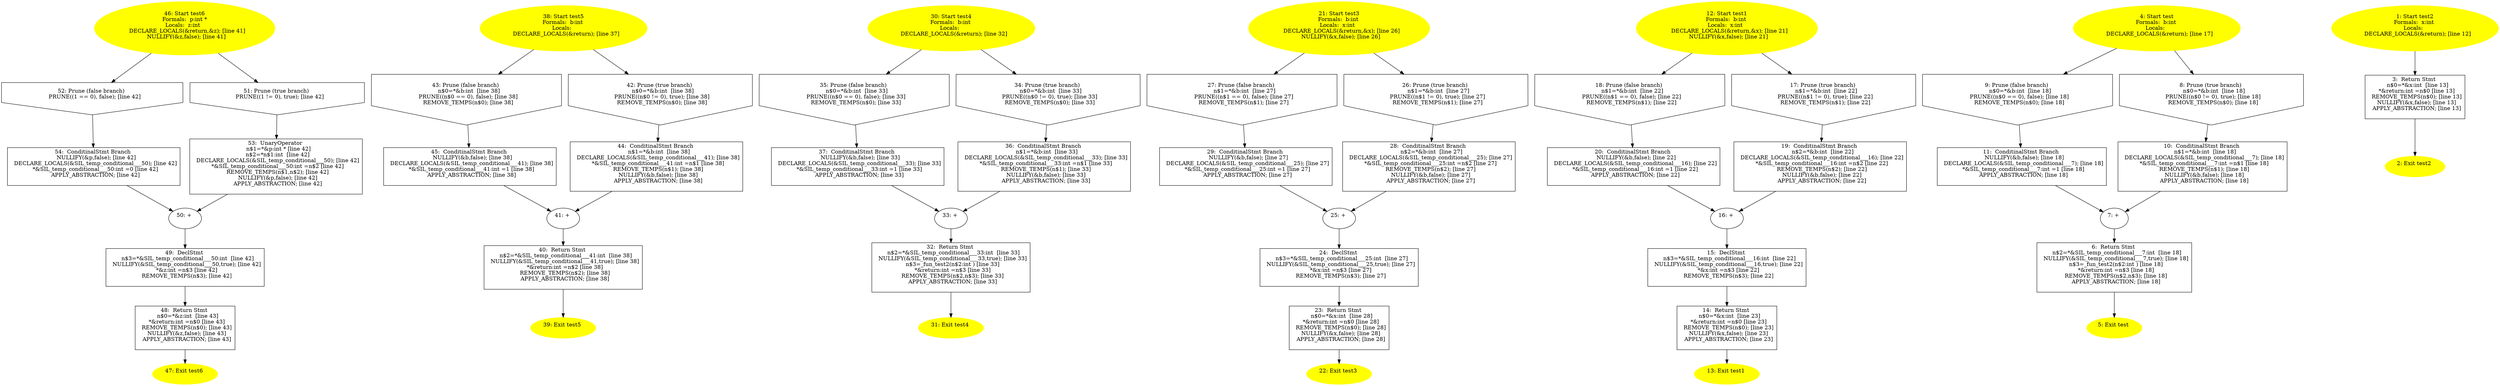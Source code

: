 digraph iCFG {
54 [label="54:  ConditinalStmt Branch \n   NULLIFY(&p,false); [line 42]\n  DECLARE_LOCALS(&SIL_temp_conditional___50); [line 42]\n  *&SIL_temp_conditional___50:int =0 [line 42]\n  APPLY_ABSTRACTION; [line 42]\n " shape="box"]
	

	 54 -> 50 ;
53 [label="53:  UnaryOperator \n   n$1=*&p:int * [line 42]\n  n$2=*n$1:int  [line 42]\n  DECLARE_LOCALS(&SIL_temp_conditional___50); [line 42]\n  *&SIL_temp_conditional___50:int =n$2 [line 42]\n  REMOVE_TEMPS(n$1,n$2); [line 42]\n  NULLIFY(&p,false); [line 42]\n  APPLY_ABSTRACTION; [line 42]\n " shape="box"]
	

	 53 -> 50 ;
52 [label="52: Prune (false branch) \n   PRUNE((1 == 0), false); [line 42]\n " shape="invhouse"]
	

	 52 -> 54 ;
51 [label="51: Prune (true branch) \n   PRUNE((1 != 0), true); [line 42]\n " shape="invhouse"]
	

	 51 -> 53 ;
50 [label="50: + \n  " ]
	

	 50 -> 49 ;
49 [label="49:  DeclStmt \n   n$3=*&SIL_temp_conditional___50:int  [line 42]\n  NULLIFY(&SIL_temp_conditional___50,true); [line 42]\n  *&z:int =n$3 [line 42]\n  REMOVE_TEMPS(n$3); [line 42]\n " shape="box"]
	

	 49 -> 48 ;
48 [label="48:  Return Stmt \n   n$0=*&z:int  [line 43]\n  *&return:int =n$0 [line 43]\n  REMOVE_TEMPS(n$0); [line 43]\n  NULLIFY(&z,false); [line 43]\n  APPLY_ABSTRACTION; [line 43]\n " shape="box"]
	

	 48 -> 47 ;
47 [label="47: Exit test6 \n  " color=yellow style=filled]
	

46 [label="46: Start test6\nFormals:  p:int *\nLocals:  z:int  \n   DECLARE_LOCALS(&return,&z); [line 41]\n  NULLIFY(&z,false); [line 41]\n " color=yellow style=filled]
	

	 46 -> 51 ;
	 46 -> 52 ;
45 [label="45:  ConditinalStmt Branch \n   NULLIFY(&b,false); [line 38]\n  DECLARE_LOCALS(&SIL_temp_conditional___41); [line 38]\n  *&SIL_temp_conditional___41:int =1 [line 38]\n  APPLY_ABSTRACTION; [line 38]\n " shape="box"]
	

	 45 -> 41 ;
44 [label="44:  ConditinalStmt Branch \n   n$1=*&b:int  [line 38]\n  DECLARE_LOCALS(&SIL_temp_conditional___41); [line 38]\n  *&SIL_temp_conditional___41:int =n$1 [line 38]\n  REMOVE_TEMPS(n$1); [line 38]\n  NULLIFY(&b,false); [line 38]\n  APPLY_ABSTRACTION; [line 38]\n " shape="box"]
	

	 44 -> 41 ;
43 [label="43: Prune (false branch) \n   n$0=*&b:int  [line 38]\n  PRUNE((n$0 == 0), false); [line 38]\n  REMOVE_TEMPS(n$0); [line 38]\n " shape="invhouse"]
	

	 43 -> 45 ;
42 [label="42: Prune (true branch) \n   n$0=*&b:int  [line 38]\n  PRUNE((n$0 != 0), true); [line 38]\n  REMOVE_TEMPS(n$0); [line 38]\n " shape="invhouse"]
	

	 42 -> 44 ;
41 [label="41: + \n  " ]
	

	 41 -> 40 ;
40 [label="40:  Return Stmt \n   n$2=*&SIL_temp_conditional___41:int  [line 38]\n  NULLIFY(&SIL_temp_conditional___41,true); [line 38]\n  *&return:int =n$2 [line 38]\n  REMOVE_TEMPS(n$2); [line 38]\n  APPLY_ABSTRACTION; [line 38]\n " shape="box"]
	

	 40 -> 39 ;
39 [label="39: Exit test5 \n  " color=yellow style=filled]
	

38 [label="38: Start test5\nFormals:  b:int \nLocals:  \n   DECLARE_LOCALS(&return); [line 37]\n " color=yellow style=filled]
	

	 38 -> 42 ;
	 38 -> 43 ;
37 [label="37:  ConditinalStmt Branch \n   NULLIFY(&b,false); [line 33]\n  DECLARE_LOCALS(&SIL_temp_conditional___33); [line 33]\n  *&SIL_temp_conditional___33:int =1 [line 33]\n  APPLY_ABSTRACTION; [line 33]\n " shape="box"]
	

	 37 -> 33 ;
36 [label="36:  ConditinalStmt Branch \n   n$1=*&b:int  [line 33]\n  DECLARE_LOCALS(&SIL_temp_conditional___33); [line 33]\n  *&SIL_temp_conditional___33:int =n$1 [line 33]\n  REMOVE_TEMPS(n$1); [line 33]\n  NULLIFY(&b,false); [line 33]\n  APPLY_ABSTRACTION; [line 33]\n " shape="box"]
	

	 36 -> 33 ;
35 [label="35: Prune (false branch) \n   n$0=*&b:int  [line 33]\n  PRUNE((n$0 == 0), false); [line 33]\n  REMOVE_TEMPS(n$0); [line 33]\n " shape="invhouse"]
	

	 35 -> 37 ;
34 [label="34: Prune (true branch) \n   n$0=*&b:int  [line 33]\n  PRUNE((n$0 != 0), true); [line 33]\n  REMOVE_TEMPS(n$0); [line 33]\n " shape="invhouse"]
	

	 34 -> 36 ;
33 [label="33: + \n  " ]
	

	 33 -> 32 ;
32 [label="32:  Return Stmt \n   n$2=*&SIL_temp_conditional___33:int  [line 33]\n  NULLIFY(&SIL_temp_conditional___33,true); [line 33]\n  n$3=_fun_test2(n$2:int ) [line 33]\n  *&return:int =n$3 [line 33]\n  REMOVE_TEMPS(n$2,n$3); [line 33]\n  APPLY_ABSTRACTION; [line 33]\n " shape="box"]
	

	 32 -> 31 ;
31 [label="31: Exit test4 \n  " color=yellow style=filled]
	

30 [label="30: Start test4\nFormals:  b:int \nLocals:  \n   DECLARE_LOCALS(&return); [line 32]\n " color=yellow style=filled]
	

	 30 -> 34 ;
	 30 -> 35 ;
29 [label="29:  ConditinalStmt Branch \n   NULLIFY(&b,false); [line 27]\n  DECLARE_LOCALS(&SIL_temp_conditional___25); [line 27]\n  *&SIL_temp_conditional___25:int =1 [line 27]\n  APPLY_ABSTRACTION; [line 27]\n " shape="box"]
	

	 29 -> 25 ;
28 [label="28:  ConditinalStmt Branch \n   n$2=*&b:int  [line 27]\n  DECLARE_LOCALS(&SIL_temp_conditional___25); [line 27]\n  *&SIL_temp_conditional___25:int =n$2 [line 27]\n  REMOVE_TEMPS(n$2); [line 27]\n  NULLIFY(&b,false); [line 27]\n  APPLY_ABSTRACTION; [line 27]\n " shape="box"]
	

	 28 -> 25 ;
27 [label="27: Prune (false branch) \n   n$1=*&b:int  [line 27]\n  PRUNE((n$1 == 0), false); [line 27]\n  REMOVE_TEMPS(n$1); [line 27]\n " shape="invhouse"]
	

	 27 -> 29 ;
26 [label="26: Prune (true branch) \n   n$1=*&b:int  [line 27]\n  PRUNE((n$1 != 0), true); [line 27]\n  REMOVE_TEMPS(n$1); [line 27]\n " shape="invhouse"]
	

	 26 -> 28 ;
25 [label="25: + \n  " ]
	

	 25 -> 24 ;
24 [label="24:  DeclStmt \n   n$3=*&SIL_temp_conditional___25:int  [line 27]\n  NULLIFY(&SIL_temp_conditional___25,true); [line 27]\n  *&x:int =n$3 [line 27]\n  REMOVE_TEMPS(n$3); [line 27]\n " shape="box"]
	

	 24 -> 23 ;
23 [label="23:  Return Stmt \n   n$0=*&x:int  [line 28]\n  *&return:int =n$0 [line 28]\n  REMOVE_TEMPS(n$0); [line 28]\n  NULLIFY(&x,false); [line 28]\n  APPLY_ABSTRACTION; [line 28]\n " shape="box"]
	

	 23 -> 22 ;
22 [label="22: Exit test3 \n  " color=yellow style=filled]
	

21 [label="21: Start test3\nFormals:  b:int \nLocals:  x:int  \n   DECLARE_LOCALS(&return,&x); [line 26]\n  NULLIFY(&x,false); [line 26]\n " color=yellow style=filled]
	

	 21 -> 26 ;
	 21 -> 27 ;
20 [label="20:  ConditinalStmt Branch \n   NULLIFY(&b,false); [line 22]\n  DECLARE_LOCALS(&SIL_temp_conditional___16); [line 22]\n  *&SIL_temp_conditional___16:int =1 [line 22]\n  APPLY_ABSTRACTION; [line 22]\n " shape="box"]
	

	 20 -> 16 ;
19 [label="19:  ConditinalStmt Branch \n   n$2=*&b:int  [line 22]\n  DECLARE_LOCALS(&SIL_temp_conditional___16); [line 22]\n  *&SIL_temp_conditional___16:int =n$2 [line 22]\n  REMOVE_TEMPS(n$2); [line 22]\n  NULLIFY(&b,false); [line 22]\n  APPLY_ABSTRACTION; [line 22]\n " shape="box"]
	

	 19 -> 16 ;
18 [label="18: Prune (false branch) \n   n$1=*&b:int  [line 22]\n  PRUNE((n$1 == 0), false); [line 22]\n  REMOVE_TEMPS(n$1); [line 22]\n " shape="invhouse"]
	

	 18 -> 20 ;
17 [label="17: Prune (true branch) \n   n$1=*&b:int  [line 22]\n  PRUNE((n$1 != 0), true); [line 22]\n  REMOVE_TEMPS(n$1); [line 22]\n " shape="invhouse"]
	

	 17 -> 19 ;
16 [label="16: + \n  " ]
	

	 16 -> 15 ;
15 [label="15:  DeclStmt \n   n$3=*&SIL_temp_conditional___16:int  [line 22]\n  NULLIFY(&SIL_temp_conditional___16,true); [line 22]\n  *&x:int =n$3 [line 22]\n  REMOVE_TEMPS(n$3); [line 22]\n " shape="box"]
	

	 15 -> 14 ;
14 [label="14:  Return Stmt \n   n$0=*&x:int  [line 23]\n  *&return:int =n$0 [line 23]\n  REMOVE_TEMPS(n$0); [line 23]\n  NULLIFY(&x,false); [line 23]\n  APPLY_ABSTRACTION; [line 23]\n " shape="box"]
	

	 14 -> 13 ;
13 [label="13: Exit test1 \n  " color=yellow style=filled]
	

12 [label="12: Start test1\nFormals:  b:int \nLocals:  x:int  \n   DECLARE_LOCALS(&return,&x); [line 21]\n  NULLIFY(&x,false); [line 21]\n " color=yellow style=filled]
	

	 12 -> 17 ;
	 12 -> 18 ;
11 [label="11:  ConditinalStmt Branch \n   NULLIFY(&b,false); [line 18]\n  DECLARE_LOCALS(&SIL_temp_conditional___7); [line 18]\n  *&SIL_temp_conditional___7:int =1 [line 18]\n  APPLY_ABSTRACTION; [line 18]\n " shape="box"]
	

	 11 -> 7 ;
10 [label="10:  ConditinalStmt Branch \n   n$1=*&b:int  [line 18]\n  DECLARE_LOCALS(&SIL_temp_conditional___7); [line 18]\n  *&SIL_temp_conditional___7:int =n$1 [line 18]\n  REMOVE_TEMPS(n$1); [line 18]\n  NULLIFY(&b,false); [line 18]\n  APPLY_ABSTRACTION; [line 18]\n " shape="box"]
	

	 10 -> 7 ;
9 [label="9: Prune (false branch) \n   n$0=*&b:int  [line 18]\n  PRUNE((n$0 == 0), false); [line 18]\n  REMOVE_TEMPS(n$0); [line 18]\n " shape="invhouse"]
	

	 9 -> 11 ;
8 [label="8: Prune (true branch) \n   n$0=*&b:int  [line 18]\n  PRUNE((n$0 != 0), true); [line 18]\n  REMOVE_TEMPS(n$0); [line 18]\n " shape="invhouse"]
	

	 8 -> 10 ;
7 [label="7: + \n  " ]
	

	 7 -> 6 ;
6 [label="6:  Return Stmt \n   n$2=*&SIL_temp_conditional___7:int  [line 18]\n  NULLIFY(&SIL_temp_conditional___7,true); [line 18]\n  n$3=_fun_test2(n$2:int ) [line 18]\n  *&return:int =n$3 [line 18]\n  REMOVE_TEMPS(n$2,n$3); [line 18]\n  APPLY_ABSTRACTION; [line 18]\n " shape="box"]
	

	 6 -> 5 ;
5 [label="5: Exit test \n  " color=yellow style=filled]
	

4 [label="4: Start test\nFormals:  b:int \nLocals:  \n   DECLARE_LOCALS(&return); [line 17]\n " color=yellow style=filled]
	

	 4 -> 8 ;
	 4 -> 9 ;
3 [label="3:  Return Stmt \n   n$0=*&x:int  [line 13]\n  *&return:int =n$0 [line 13]\n  REMOVE_TEMPS(n$0); [line 13]\n  NULLIFY(&x,false); [line 13]\n  APPLY_ABSTRACTION; [line 13]\n " shape="box"]
	

	 3 -> 2 ;
2 [label="2: Exit test2 \n  " color=yellow style=filled]
	

1 [label="1: Start test2\nFormals:  x:int \nLocals:  \n   DECLARE_LOCALS(&return); [line 12]\n " color=yellow style=filled]
	

	 1 -> 3 ;
}
